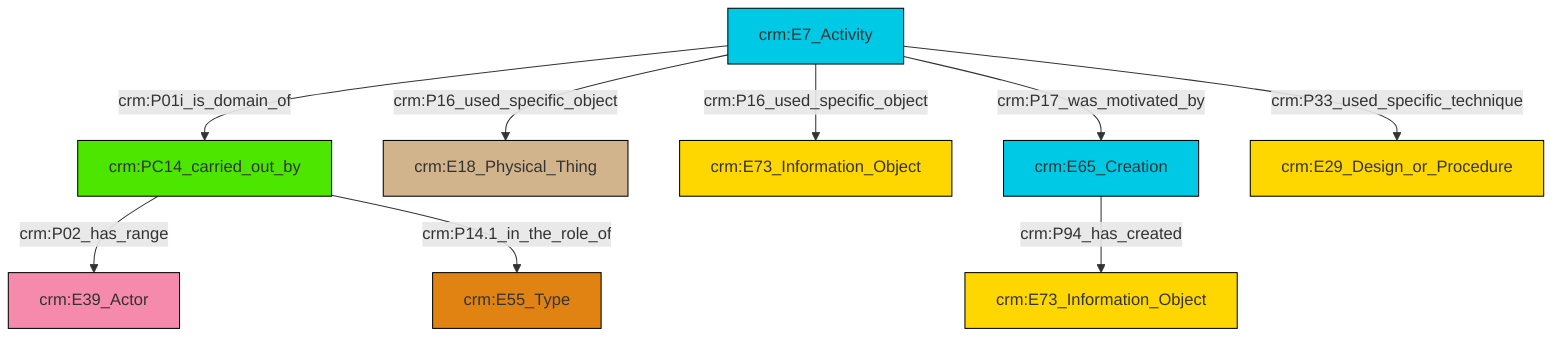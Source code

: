 graph TD
classDef Literal fill:#f2f2f2,stroke:#000000;
classDef CRM_Entity fill:#FFFFFF,stroke:#000000;
classDef Temporal_Entity fill:#00C9E6, stroke:#000000;
classDef Type fill:#E18312, stroke:#000000;
classDef Time-Span fill:#2C9C91, stroke:#000000;
classDef Appellation fill:#FFEB7F, stroke:#000000;
classDef Place fill:#008836, stroke:#000000;
classDef Persistent_Item fill:#B266B2, stroke:#000000;
classDef Conceptual_Object fill:#FFD700, stroke:#000000;
classDef Physical_Thing fill:#D2B48C, stroke:#000000;
classDef Actor fill:#f58aad, stroke:#000000;
classDef PC_Classes fill:#4ce600, stroke:#000000;
classDef Multi fill:#cccccc,stroke:#000000;

4["crm:E7_Activity"]:::Temporal_Entity -->|crm:P16_used_specific_object| 5["crm:E18_Physical_Thing"]:::Physical_Thing
2["crm:E65_Creation"]:::Temporal_Entity -->|crm:P94_has_created| 6["crm:E73_Information_Object"]:::Conceptual_Object
4["crm:E7_Activity"]:::Temporal_Entity -->|crm:P16_used_specific_object| 8["crm:E73_Information_Object"]:::Conceptual_Object
9["crm:PC14_carried_out_by"]:::PC_Classes -->|crm:P02_has_range| 0["crm:E39_Actor"]:::Actor
4["crm:E7_Activity"]:::Temporal_Entity -->|crm:P01i_is_domain_of| 9["crm:PC14_carried_out_by"]:::PC_Classes
4["crm:E7_Activity"]:::Temporal_Entity -->|crm:P17_was_motivated_by| 2["crm:E65_Creation"]:::Temporal_Entity
4["crm:E7_Activity"]:::Temporal_Entity -->|crm:P33_used_specific_technique| 11["crm:E29_Design_or_Procedure"]:::Conceptual_Object
9["crm:PC14_carried_out_by"]:::PC_Classes -->|crm:P14.1_in_the_role_of| 15["crm:E55_Type"]:::Type